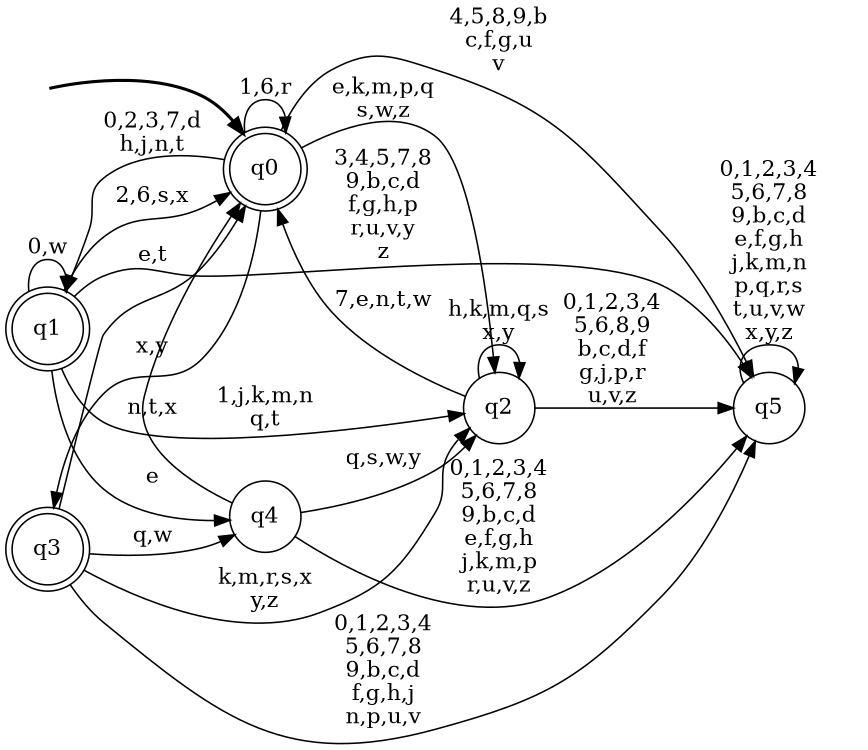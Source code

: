 digraph BlueStar {
__start0 [style = invis, shape = none, label = "", width = 0, height = 0];

rankdir=LR;
size="8,5";

s0 [style="rounded,filled", color="black", fillcolor="white" shape="doublecircle", label="q0"];
s1 [style="rounded,filled", color="black", fillcolor="white" shape="doublecircle", label="q1"];
s2 [style="filled", color="black", fillcolor="white" shape="circle", label="q2"];
s3 [style="rounded,filled", color="black", fillcolor="white" shape="doublecircle", label="q3"];
s4 [style="filled", color="black", fillcolor="white" shape="circle", label="q4"];
s5 [style="filled", color="black", fillcolor="white" shape="circle", label="q5"];
subgraph cluster_main { 
	graph [pad=".75", ranksep="0.15", nodesep="0.15"];
	 style=invis; 
	__start0 -> s0 [penwidth=2];
}
s0 -> s0 [label="1,6,r"];
s0 -> s1 [label="0,2,3,7,d\nh,j,n,t"];
s0 -> s2 [label="e,k,m,p,q\ns,w,z"];
s0 -> s3 [label="x,y"];
s0 -> s5 [label="4,5,8,9,b\nc,f,g,u\nv"];
s1 -> s0 [label="2,6,s,x"];
s1 -> s1 [label="0,w"];
s1 -> s2 [label="1,j,k,m,n\nq,t"];
s1 -> s4 [label="e"];
s1 -> s5 [label="3,4,5,7,8\n9,b,c,d\nf,g,h,p\nr,u,v,y\nz"];
s2 -> s0 [label="7,e,n,t,w"];
s2 -> s2 [label="h,k,m,q,s\nx,y"];
s2 -> s5 [label="0,1,2,3,4\n5,6,8,9\nb,c,d,f\ng,j,p,r\nu,v,z"];
s3 -> s0 [label="e,t"];
s3 -> s2 [label="k,m,r,s,x\ny,z"];
s3 -> s4 [label="q,w"];
s3 -> s5 [label="0,1,2,3,4\n5,6,7,8\n9,b,c,d\nf,g,h,j\nn,p,u,v"];
s4 -> s0 [label="n,t,x"];
s4 -> s2 [label="q,s,w,y"];
s4 -> s5 [label="0,1,2,3,4\n5,6,7,8\n9,b,c,d\ne,f,g,h\nj,k,m,p\nr,u,v,z"];
s5 -> s5 [label="0,1,2,3,4\n5,6,7,8\n9,b,c,d\ne,f,g,h\nj,k,m,n\np,q,r,s\nt,u,v,w\nx,y,z"];

}